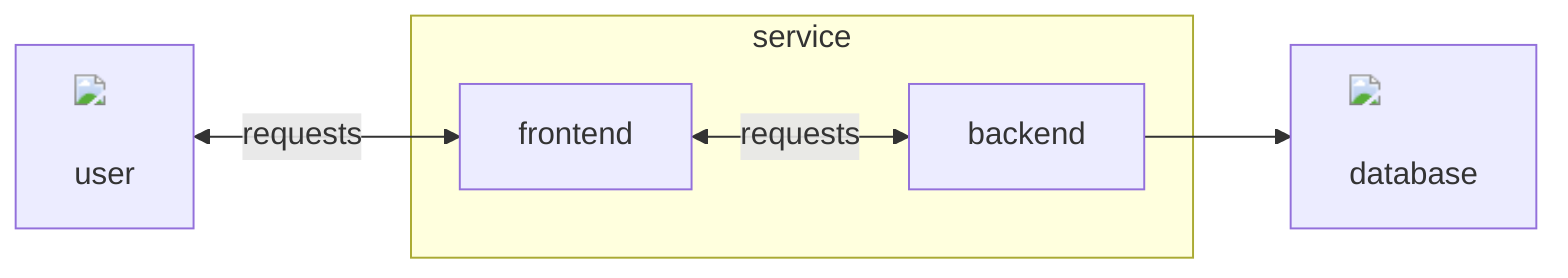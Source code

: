 flowchart LR
    user[<img src='https://cdn.iconscout.com/icon/free/png-512/free-development-2230922-1914286.png?f=webp&w=256' /> \nuser]
    
    subgraph service
        frontend

        backend
        frontend <-- requests --> backend
    end

    database[<img src='https://cdn.iconscout.com/icon/premium/png-512-thumb/database-1138-1150296.png?f=webp&w=256' /> \ndatabase]
    backend --> database

    user <-- requests --> frontend